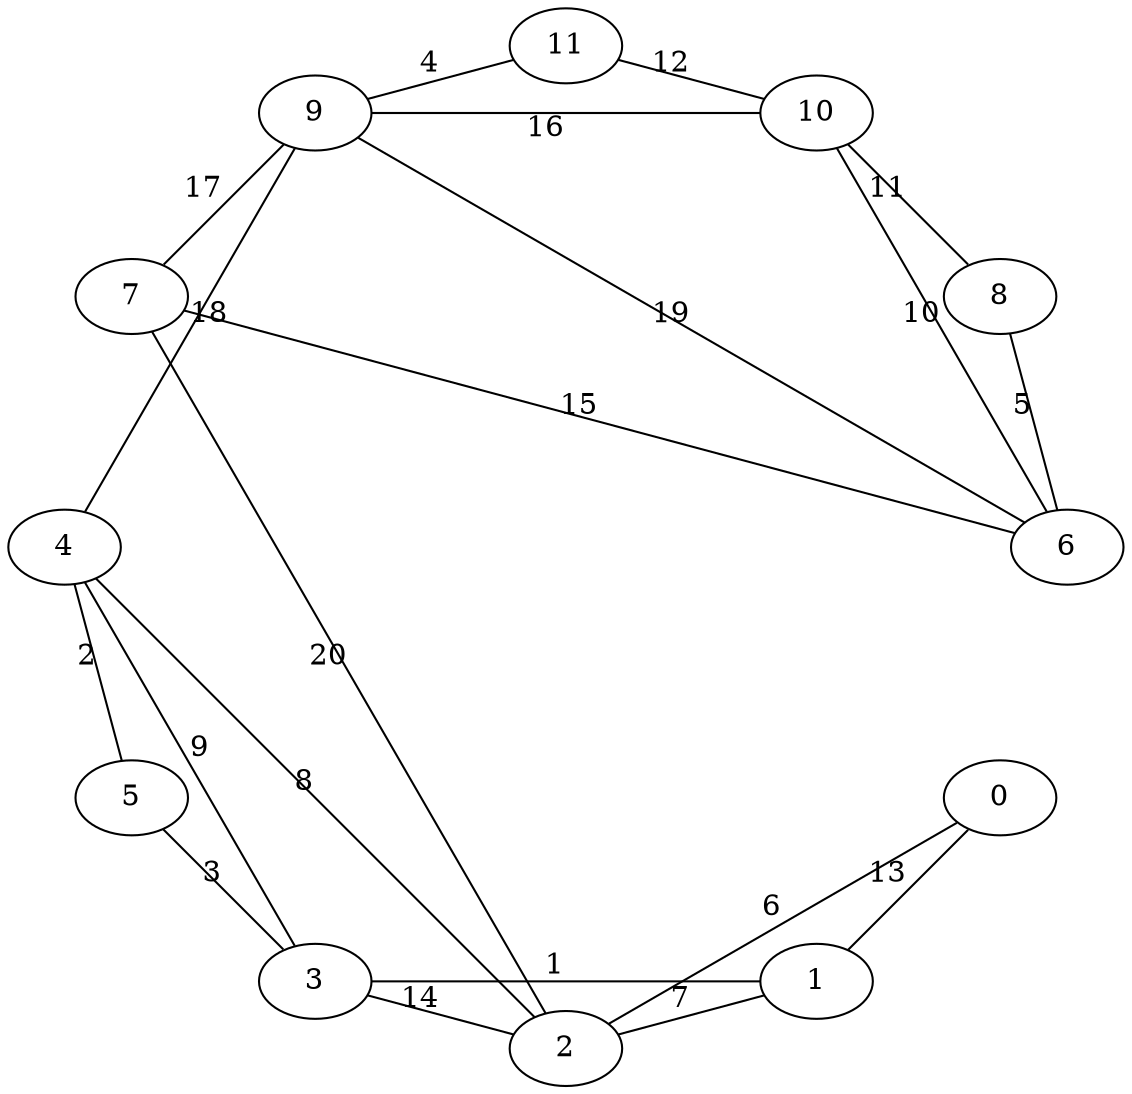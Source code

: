 graph "Example Graph" {
graph [
  layout=circo;
];
"0";
"1";
"2";
"3";
"4";
"5";
"6";
"7";
"8";
"9";
"10";
"11";
"0" -- "1"  [ label="13", weight="13" ]
"0" -- "2"  [ label="6", weight="6" ]
"1" -- "2"  [ label="7", weight="7" ]
"1" -- "3"  [ label="1", weight="1" ]
"2" -- "3"  [ label="14", weight="14" ]
"2" -- "4"  [ label="8", weight="8" ]
"3" -- "4"  [ label="9", weight="9" ]
"3" -- "5"  [ label="3", weight="3" ]
"4" -- "5"  [ label="2", weight="2" ]
"2" -- "7"  [ label="20", weight="20" ]
"4" -- "9"  [ label="18", weight="18" ]
"6" -- "7"  [ label="15", weight="15" ]
"6" -- "8"  [ label="5", weight="5" ]
"6" -- "9"  [ label="19", weight="19" ]
"6" -- "10"  [ label="10", weight="10" ]
"7" -- "9"  [ label="17", weight="17" ]
"8" -- "10"  [ label="11", weight="11" ]
"9" -- "10"  [ label="16", weight="16" ]
"9" -- "11"  [ label="4", weight="4" ]
"10" -- "11"  [ label="12", weight="12" ]
}
